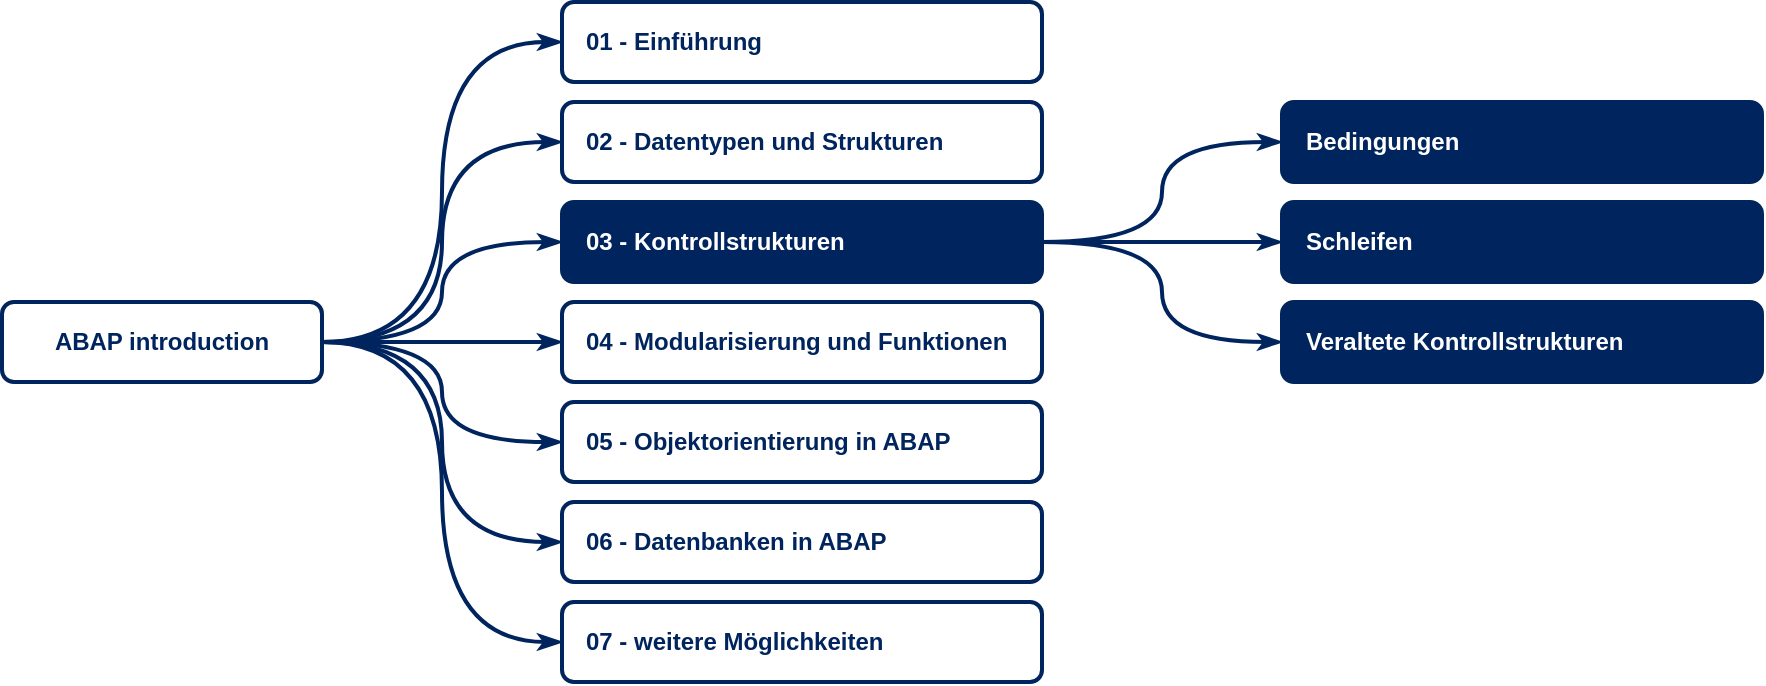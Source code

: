 <mxfile version="20.7.4" type="device"><diagram id="3p4pvpnUlnSRHTYpLvjh" name="Seite-1"><mxGraphModel dx="1050" dy="724" grid="1" gridSize="10" guides="1" tooltips="1" connect="1" arrows="1" fold="1" page="1" pageScale="1" pageWidth="827" pageHeight="1169" math="0" shadow="0"><root><mxCell id="0"/><mxCell id="1" parent="0"/><mxCell id="eZ4h2KJTnU1khmSY-jXj-10" style="edgeStyle=orthogonalEdgeStyle;rounded=0;orthogonalLoop=1;jettySize=auto;html=1;exitX=1;exitY=0.5;exitDx=0;exitDy=0;entryX=0;entryY=0.5;entryDx=0;entryDy=0;fontColor=#FFFFFF;strokeColor=#00245D;curved=1;strokeWidth=2;endArrow=classicThin;endFill=1;" parent="1" source="eZ4h2KJTnU1khmSY-jXj-1" target="eZ4h2KJTnU1khmSY-jXj-2" edge="1"><mxGeometry relative="1" as="geometry"/></mxCell><mxCell id="eZ4h2KJTnU1khmSY-jXj-11" style="edgeStyle=orthogonalEdgeStyle;curved=1;rounded=0;orthogonalLoop=1;jettySize=auto;html=1;exitX=1;exitY=0.5;exitDx=0;exitDy=0;entryX=0;entryY=0.5;entryDx=0;entryDy=0;strokeColor=#00245D;strokeWidth=2;fontColor=#FFFFFF;endArrow=classicThin;endFill=1;" parent="1" source="eZ4h2KJTnU1khmSY-jXj-1" target="eZ4h2KJTnU1khmSY-jXj-3" edge="1"><mxGeometry relative="1" as="geometry"/></mxCell><mxCell id="eZ4h2KJTnU1khmSY-jXj-12" style="edgeStyle=orthogonalEdgeStyle;curved=1;rounded=0;orthogonalLoop=1;jettySize=auto;html=1;exitX=1;exitY=0.5;exitDx=0;exitDy=0;entryX=0;entryY=0.5;entryDx=0;entryDy=0;strokeColor=#00245D;strokeWidth=2;fontColor=#FFFFFF;endArrow=classicThin;endFill=1;" parent="1" source="eZ4h2KJTnU1khmSY-jXj-1" target="eZ4h2KJTnU1khmSY-jXj-4" edge="1"><mxGeometry relative="1" as="geometry"/></mxCell><mxCell id="eZ4h2KJTnU1khmSY-jXj-13" style="edgeStyle=orthogonalEdgeStyle;curved=1;rounded=0;orthogonalLoop=1;jettySize=auto;html=1;exitX=1;exitY=0.5;exitDx=0;exitDy=0;entryX=0;entryY=0.5;entryDx=0;entryDy=0;strokeColor=#00245D;strokeWidth=2;fontColor=#FFFFFF;endArrow=classicThin;endFill=1;" parent="1" source="eZ4h2KJTnU1khmSY-jXj-1" target="eZ4h2KJTnU1khmSY-jXj-5" edge="1"><mxGeometry relative="1" as="geometry"/></mxCell><mxCell id="eZ4h2KJTnU1khmSY-jXj-14" style="edgeStyle=orthogonalEdgeStyle;curved=1;rounded=0;orthogonalLoop=1;jettySize=auto;html=1;exitX=1;exitY=0.5;exitDx=0;exitDy=0;entryX=0;entryY=0.5;entryDx=0;entryDy=0;strokeColor=#00245D;strokeWidth=2;fontColor=#FFFFFF;endArrow=classicThin;endFill=1;" parent="1" source="eZ4h2KJTnU1khmSY-jXj-1" target="eZ4h2KJTnU1khmSY-jXj-6" edge="1"><mxGeometry relative="1" as="geometry"/></mxCell><mxCell id="eZ4h2KJTnU1khmSY-jXj-15" style="edgeStyle=orthogonalEdgeStyle;curved=1;rounded=0;orthogonalLoop=1;jettySize=auto;html=1;exitX=1;exitY=0.5;exitDx=0;exitDy=0;entryX=0;entryY=0.5;entryDx=0;entryDy=0;strokeColor=#00245D;strokeWidth=2;fontColor=#FFFFFF;endArrow=classicThin;endFill=1;" parent="1" source="eZ4h2KJTnU1khmSY-jXj-1" target="eZ4h2KJTnU1khmSY-jXj-7" edge="1"><mxGeometry relative="1" as="geometry"/></mxCell><mxCell id="eZ4h2KJTnU1khmSY-jXj-16" style="edgeStyle=orthogonalEdgeStyle;curved=1;rounded=0;orthogonalLoop=1;jettySize=auto;html=1;exitX=1;exitY=0.5;exitDx=0;exitDy=0;entryX=0;entryY=0.5;entryDx=0;entryDy=0;strokeColor=#00245D;strokeWidth=2;fontColor=#FFFFFF;endArrow=classicThin;endFill=1;" parent="1" source="eZ4h2KJTnU1khmSY-jXj-1" target="eZ4h2KJTnU1khmSY-jXj-8" edge="1"><mxGeometry relative="1" as="geometry"/></mxCell><mxCell id="eZ4h2KJTnU1khmSY-jXj-1" value="ABAP introduction" style="rounded=1;whiteSpace=wrap;html=1;strokeWidth=2;strokeColor=#00245D;fontColor=#00245D;labelBackgroundColor=none;fontStyle=1" parent="1" vertex="1"><mxGeometry x="80" y="400" width="160" height="40" as="geometry"/></mxCell><mxCell id="eZ4h2KJTnU1khmSY-jXj-2" value="01 - Einführung" style="rounded=1;whiteSpace=wrap;html=1;strokeWidth=2;strokeColor=#00245D;fontColor=#00245D;labelBackgroundColor=none;fontStyle=1;fillColor=default;align=left;spacingLeft=10;" parent="1" vertex="1"><mxGeometry x="360" y="250" width="240" height="40" as="geometry"/></mxCell><mxCell id="eZ4h2KJTnU1khmSY-jXj-19" style="edgeStyle=orthogonalEdgeStyle;curved=1;rounded=0;orthogonalLoop=1;jettySize=auto;html=1;exitX=1;exitY=0.5;exitDx=0;exitDy=0;entryX=0;entryY=0.5;entryDx=0;entryDy=0;strokeColor=#00245D;strokeWidth=2;fontColor=#FFFFFF;endArrow=classicThin;endFill=1;" parent="1" source="eZ4h2KJTnU1khmSY-jXj-4" target="eZ4h2KJTnU1khmSY-jXj-18" edge="1"><mxGeometry relative="1" as="geometry"/></mxCell><mxCell id="eZ4h2KJTnU1khmSY-jXj-20" style="edgeStyle=orthogonalEdgeStyle;curved=1;rounded=0;orthogonalLoop=1;jettySize=auto;html=1;exitX=1;exitY=0.5;exitDx=0;exitDy=0;entryX=0;entryY=0.5;entryDx=0;entryDy=0;strokeColor=#00245D;strokeWidth=2;fontColor=#FFFFFF;endArrow=classicThin;endFill=1;" parent="1" source="eZ4h2KJTnU1khmSY-jXj-4" target="eZ4h2KJTnU1khmSY-jXj-17" edge="1"><mxGeometry relative="1" as="geometry"/></mxCell><mxCell id="eZ4h2KJTnU1khmSY-jXj-22" style="edgeStyle=orthogonalEdgeStyle;curved=1;rounded=0;orthogonalLoop=1;jettySize=auto;html=1;exitX=1;exitY=0.5;exitDx=0;exitDy=0;entryX=0;entryY=0.5;entryDx=0;entryDy=0;strokeColor=#00245D;strokeWidth=2;fontColor=#FFFFFF;endArrow=classicThin;endFill=1;" parent="1" source="eZ4h2KJTnU1khmSY-jXj-4" target="eZ4h2KJTnU1khmSY-jXj-21" edge="1"><mxGeometry relative="1" as="geometry"/></mxCell><mxCell id="eZ4h2KJTnU1khmSY-jXj-3" value="02 - Datentypen und Strukturen" style="rounded=1;whiteSpace=wrap;html=1;strokeWidth=2;strokeColor=#00245D;fontColor=#00245D;labelBackgroundColor=none;fontStyle=1;align=left;spacingLeft=10;fillColor=default;" parent="1" vertex="1"><mxGeometry x="360" y="300" width="240" height="40" as="geometry"/></mxCell><mxCell id="eZ4h2KJTnU1khmSY-jXj-4" value="03 - Kontrollstrukturen" style="rounded=1;whiteSpace=wrap;html=1;strokeWidth=2;strokeColor=#00245D;fontColor=#FFFFFF;labelBackgroundColor=none;fontStyle=1;align=left;spacingLeft=10;fillColor=#00245D;" parent="1" vertex="1"><mxGeometry x="360" y="350" width="240" height="40" as="geometry"/></mxCell><mxCell id="eZ4h2KJTnU1khmSY-jXj-5" value="04 - Modularisierung und Funktionen" style="rounded=1;whiteSpace=wrap;html=1;strokeWidth=2;strokeColor=#00245D;fontColor=#00245D;labelBackgroundColor=none;fontStyle=1;align=left;spacingLeft=10;" parent="1" vertex="1"><mxGeometry x="360" y="400" width="240" height="40" as="geometry"/></mxCell><mxCell id="eZ4h2KJTnU1khmSY-jXj-6" value="05 - Objektorientierung in ABAP" style="rounded=1;whiteSpace=wrap;html=1;strokeWidth=2;strokeColor=#00245D;fontColor=#00245D;labelBackgroundColor=none;fontStyle=1;align=left;spacingLeft=10;" parent="1" vertex="1"><mxGeometry x="360" y="450" width="240" height="40" as="geometry"/></mxCell><mxCell id="eZ4h2KJTnU1khmSY-jXj-7" value="06 - Datenbanken in ABAP" style="rounded=1;whiteSpace=wrap;html=1;strokeWidth=2;strokeColor=#00245D;fontColor=#00245D;labelBackgroundColor=none;fontStyle=1;align=left;spacingLeft=10;" parent="1" vertex="1"><mxGeometry x="360" y="500" width="240" height="40" as="geometry"/></mxCell><mxCell id="eZ4h2KJTnU1khmSY-jXj-8" value="07 - weitere Möglichkeiten" style="rounded=1;whiteSpace=wrap;html=1;strokeWidth=2;strokeColor=#00245D;fontColor=#00245D;labelBackgroundColor=none;fontStyle=1;align=left;spacingLeft=10;" parent="1" vertex="1"><mxGeometry x="360" y="550" width="240" height="40" as="geometry"/></mxCell><mxCell id="eZ4h2KJTnU1khmSY-jXj-17" value="Bedingungen" style="rounded=1;whiteSpace=wrap;html=1;strokeWidth=2;strokeColor=#00245D;fontColor=#FFFFFF;labelBackgroundColor=none;fontStyle=1;align=left;spacingLeft=10;fillColor=#00245D;" parent="1" vertex="1"><mxGeometry x="720" y="300" width="240" height="40" as="geometry"/></mxCell><mxCell id="eZ4h2KJTnU1khmSY-jXj-18" value="Schleifen" style="rounded=1;whiteSpace=wrap;html=1;strokeWidth=2;strokeColor=#00245D;fontColor=#FFFFFF;labelBackgroundColor=none;fontStyle=1;align=left;spacingLeft=10;fillColor=#00245D;" parent="1" vertex="1"><mxGeometry x="720" y="350" width="240" height="40" as="geometry"/></mxCell><mxCell id="eZ4h2KJTnU1khmSY-jXj-21" value="Veraltete Kontrollstrukturen" style="rounded=1;whiteSpace=wrap;html=1;strokeWidth=2;strokeColor=#00245D;fontColor=#FFFFFF;labelBackgroundColor=none;fontStyle=1;align=left;spacingLeft=10;fillColor=#00245D;" parent="1" vertex="1"><mxGeometry x="720" y="400" width="240" height="40" as="geometry"/></mxCell></root></mxGraphModel></diagram></mxfile>
